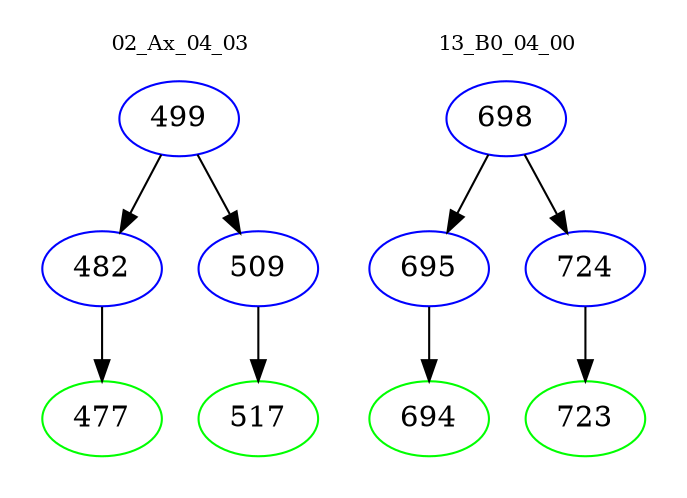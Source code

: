 digraph{
subgraph cluster_0 {
color = white
label = "02_Ax_04_03";
fontsize=10;
T0_499 [label="499", color="blue"]
T0_499 -> T0_482 [color="black"]
T0_482 [label="482", color="blue"]
T0_482 -> T0_477 [color="black"]
T0_477 [label="477", color="green"]
T0_499 -> T0_509 [color="black"]
T0_509 [label="509", color="blue"]
T0_509 -> T0_517 [color="black"]
T0_517 [label="517", color="green"]
}
subgraph cluster_1 {
color = white
label = "13_B0_04_00";
fontsize=10;
T1_698 [label="698", color="blue"]
T1_698 -> T1_695 [color="black"]
T1_695 [label="695", color="blue"]
T1_695 -> T1_694 [color="black"]
T1_694 [label="694", color="green"]
T1_698 -> T1_724 [color="black"]
T1_724 [label="724", color="blue"]
T1_724 -> T1_723 [color="black"]
T1_723 [label="723", color="green"]
}
}
